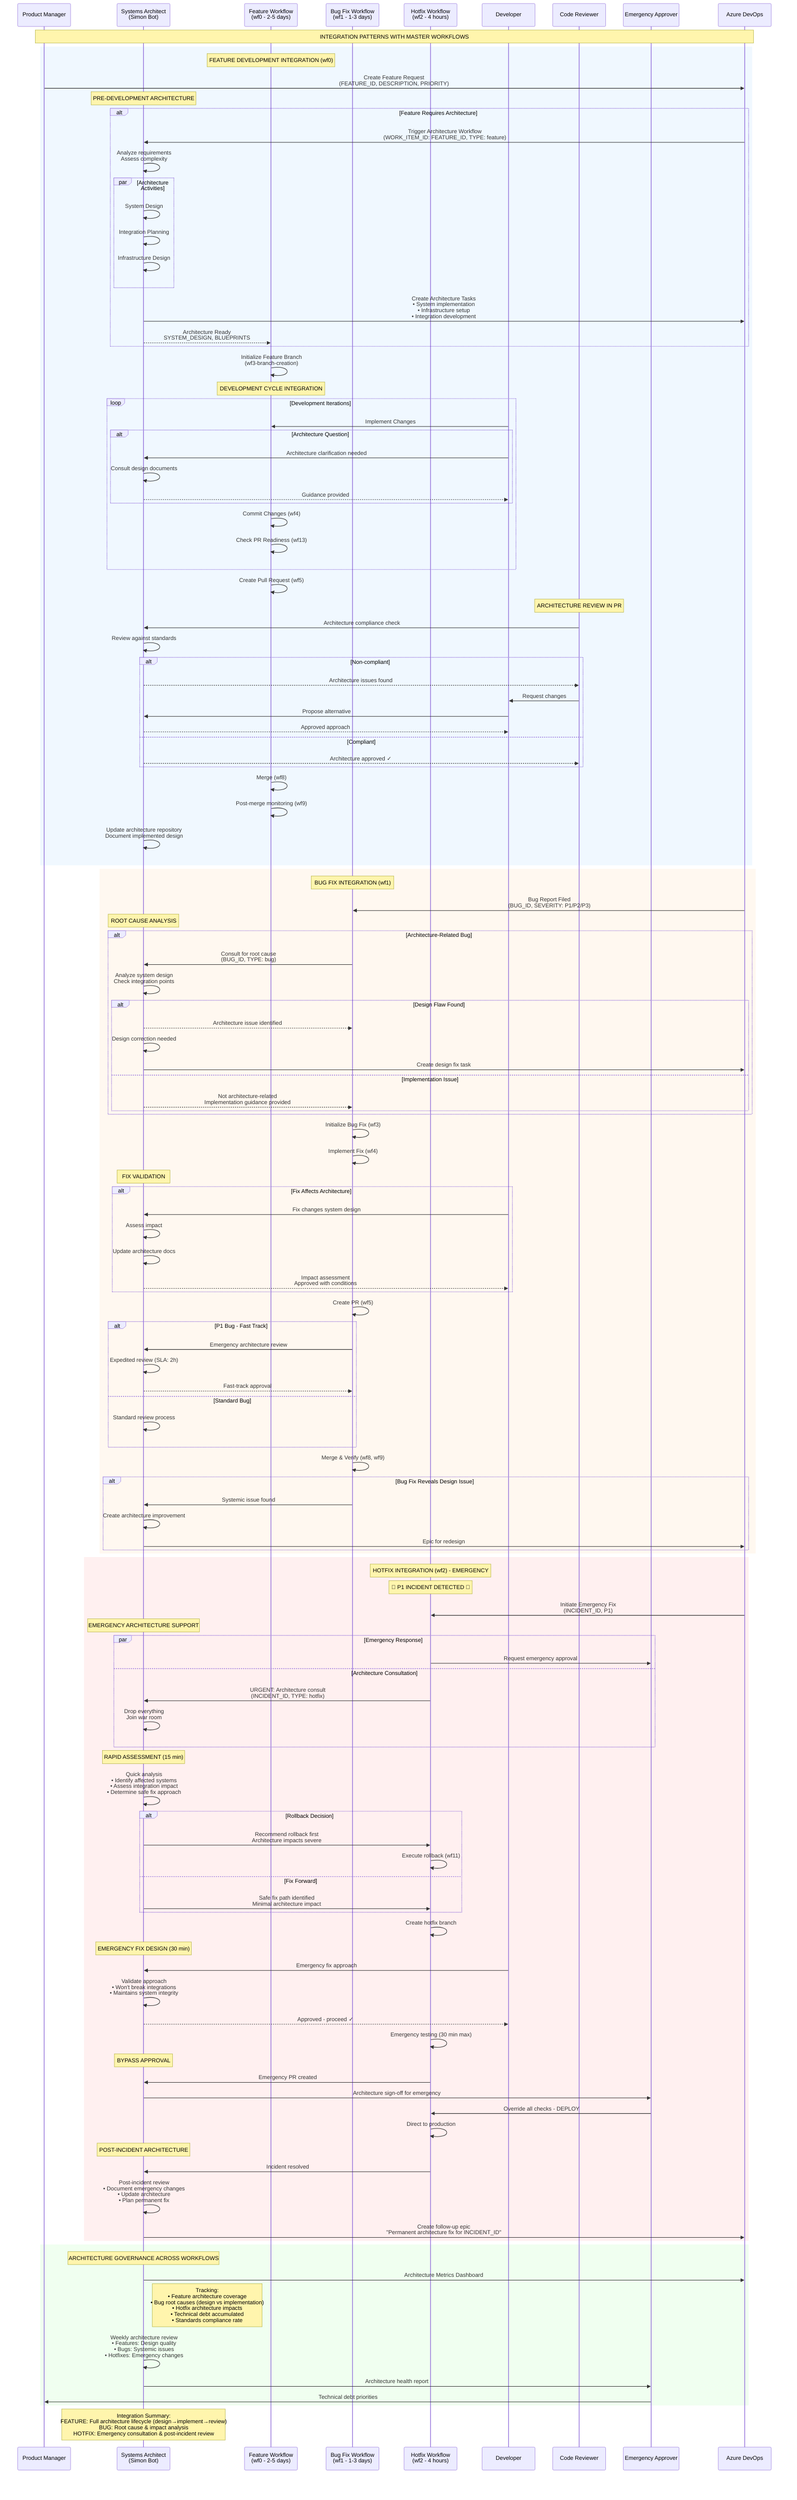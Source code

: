 sequenceDiagram
    participant PM as Product Manager
    participant SA as Systems Architect<br/>(Simon Bot)
    participant Feature as Feature Workflow<br/>(wf0 - 2-5 days)
    participant Bug as Bug Fix Workflow<br/>(wf1 - 1-3 days)
    participant Hotfix as Hotfix Workflow<br/>(wf2 - 4 hours)
    participant Dev as Developer
    participant Review as Code Reviewer
    participant EM as Emergency Approver
    participant ADO as Azure DevOps
    
    Note over PM, ADO: INTEGRATION PATTERNS WITH MASTER WORKFLOWS
    
    rect rgb(240, 248, 255)
        Note over Feature: FEATURE DEVELOPMENT INTEGRATION (wf0)
        
        PM->>ADO: Create Feature Request<br/>(FEATURE_ID, DESCRIPTION, PRIORITY)
        
        Note over SA: PRE-DEVELOPMENT ARCHITECTURE
        alt Feature Requires Architecture
            ADO->>SA: Trigger Architecture Workflow<br/>(WORK_ITEM_ID: FEATURE_ID, TYPE: feature)
            SA->>SA: Analyze requirements<br/>Assess complexity
            
            par Architecture Activities
                SA->>SA: System Design
                SA->>SA: Integration Planning
                SA->>SA: Infrastructure Design
            end
            
            SA->>ADO: Create Architecture Tasks<br/>• System implementation<br/>• Infrastructure setup<br/>• Integration development
            SA-->>Feature: Architecture Ready<br/>SYSTEM_DESIGN, BLUEPRINTS
        end
        
        Feature->>Feature: Initialize Feature Branch<br/>(wf3-branch-creation)
        
        Note over Feature: DEVELOPMENT CYCLE INTEGRATION
        loop Development Iterations
            Dev->>Feature: Implement Changes
            
            alt Architecture Question
                Dev->>SA: Architecture clarification needed
                SA->>SA: Consult design documents
                SA-->>Dev: Guidance provided
            end
            
            Feature->>Feature: Commit Changes (wf4)
            Feature->>Feature: Check PR Readiness (wf13)
        end
        
        Feature->>Feature: Create Pull Request (wf5)
        
        Note over Review: ARCHITECTURE REVIEW IN PR
        Review->>SA: Architecture compliance check
        SA->>SA: Review against standards
        alt Non-compliant
            SA-->>Review: Architecture issues found
            Review->>Dev: Request changes
            Dev->>SA: Propose alternative
            SA-->>Dev: Approved approach
        else Compliant
            SA-->>Review: Architecture approved ✓
        end
        
        Feature->>Feature: Merge (wf8)
        Feature->>Feature: Post-merge monitoring (wf9)
        
        SA->>SA: Update architecture repository<br/>Document implemented design
    end
    
    rect rgb(255, 248, 240)
        Note over Bug: BUG FIX INTEGRATION (wf1)
        
        ADO->>Bug: Bug Report Filed<br/>(BUG_ID, SEVERITY: P1/P2/P3)
        
        Note over SA: ROOT CAUSE ANALYSIS
        alt Architecture-Related Bug
            Bug->>SA: Consult for root cause<br/>(BUG_ID, TYPE: bug)
            SA->>SA: Analyze system design<br/>Check integration points
            
            alt Design Flaw Found
                SA-->>Bug: Architecture issue identified
                SA->>SA: Design correction needed
                SA->>ADO: Create design fix task
            else Implementation Issue
                SA-->>Bug: Not architecture-related<br/>Implementation guidance provided
            end
        end
        
        Bug->>Bug: Initialize Bug Fix (wf3)
        Bug->>Bug: Implement Fix (wf4)
        
        Note over SA: FIX VALIDATION
        alt Fix Affects Architecture
            Dev->>SA: Fix changes system design
            SA->>SA: Assess impact
            SA->>SA: Update architecture docs
            SA-->>Dev: Impact assessment<br/>Approved with conditions
        end
        
        Bug->>Bug: Create PR (wf5)
        
        alt P1 Bug - Fast Track
            Bug->>SA: Emergency architecture review
            SA->>SA: Expedited review (SLA: 2h)
            SA-->>Bug: Fast-track approval
        else Standard Bug
            SA->>SA: Standard review process
        end
        
        Bug->>Bug: Merge & Verify (wf8, wf9)
        
        alt Bug Fix Reveals Design Issue
            Bug->>SA: Systemic issue found
            SA->>SA: Create architecture improvement
            SA->>ADO: Epic for redesign
        end
    end
    
    rect rgb(255, 240, 240)
        Note over Hotfix: HOTFIX INTEGRATION (wf2) - EMERGENCY
        
        Note over Hotfix: 🚨 P1 INCIDENT DETECTED 🚨
        
        ADO->>Hotfix: Initiate Emergency Fix<br/>(INCIDENT_ID, P1)
        
        Note over SA: EMERGENCY ARCHITECTURE SUPPORT
        par Emergency Response
            Hotfix->>EM: Request emergency approval
        and Architecture Consultation
            Hotfix->>SA: URGENT: Architecture consult<br/>(INCIDENT_ID, TYPE: hotfix)
            SA->>SA: Drop everything<br/>Join war room
        end
        
        Note over SA: RAPID ASSESSMENT (15 min)
        SA->>SA: Quick analysis<br/>• Identify affected systems<br/>• Assess integration impact<br/>• Determine safe fix approach
        
        alt Rollback Decision
            SA->>Hotfix: Recommend rollback first<br/>Architecture impacts severe
            Hotfix->>Hotfix: Execute rollback (wf11)
        else Fix Forward
            SA->>Hotfix: Safe fix path identified<br/>Minimal architecture impact
        end
        
        Hotfix->>Hotfix: Create hotfix branch
        
        Note over SA: EMERGENCY FIX DESIGN (30 min)
        Dev->>SA: Emergency fix approach
        SA->>SA: Validate approach<br/>• Won't break integrations<br/>• Maintains system integrity
        SA-->>Dev: Approved - proceed ✓
        
        Hotfix->>Hotfix: Emergency testing (30 min max)
        
        Note over SA: BYPASS APPROVAL
        Hotfix->>SA: Emergency PR created
        SA->>EM: Architecture sign-off for emergency
        EM->>Hotfix: Override all checks - DEPLOY
        
        Hotfix->>Hotfix: Direct to production
        
        Note over SA: POST-INCIDENT ARCHITECTURE
        Hotfix->>SA: Incident resolved
        SA->>SA: Post-incident review<br/>• Document emergency changes<br/>• Update architecture<br/>• Plan permanent fix
        
        SA->>ADO: Create follow-up epic<br/>"Permanent architecture fix for INCIDENT_ID"
    end
    
    rect rgb(240, 255, 240)
        Note over SA: ARCHITECTURE GOVERNANCE ACROSS WORKFLOWS
        
        SA->>ADO: Architecture Metrics Dashboard
        
        Note right of SA: Tracking:<br/>• Feature architecture coverage<br/>• Bug root causes (design vs implementation)<br/>• Hotfix architecture impacts<br/>• Technical debt accumulated<br/>• Standards compliance rate
        
        SA->>SA: Weekly architecture review<br/>• Features: Design quality<br/>• Bugs: Systemic issues<br/>• Hotfixes: Emergency changes
        
        SA->>EM: Architecture health report
        EM->>PM: Technical debt priorities
    end
    
    Note over SA: Integration Summary:<br/>FEATURE: Full architecture lifecycle (design→implement→review)<br/>BUG: Root cause & impact analysis<br/>HOTFIX: Emergency consultation & post-incident review